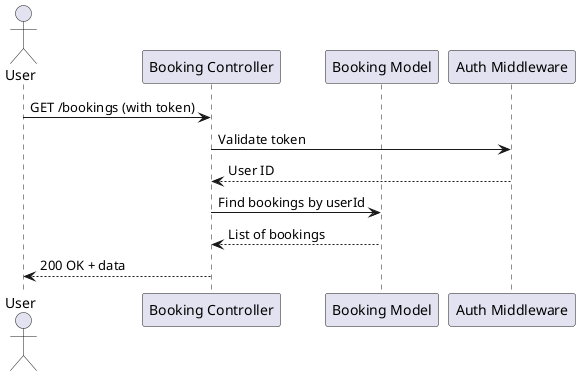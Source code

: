 @startuml
actor User
participant "Booking Controller" as Booking
participant "Booking Model" as DB
participant "Auth Middleware" as Auth

User -> Booking : GET /bookings (with token)
Booking -> Auth : Validate token
Auth --> Booking : User ID
Booking -> DB : Find bookings by userId
DB --> Booking : List of bookings
Booking --> User : 200 OK + data
@enduml
